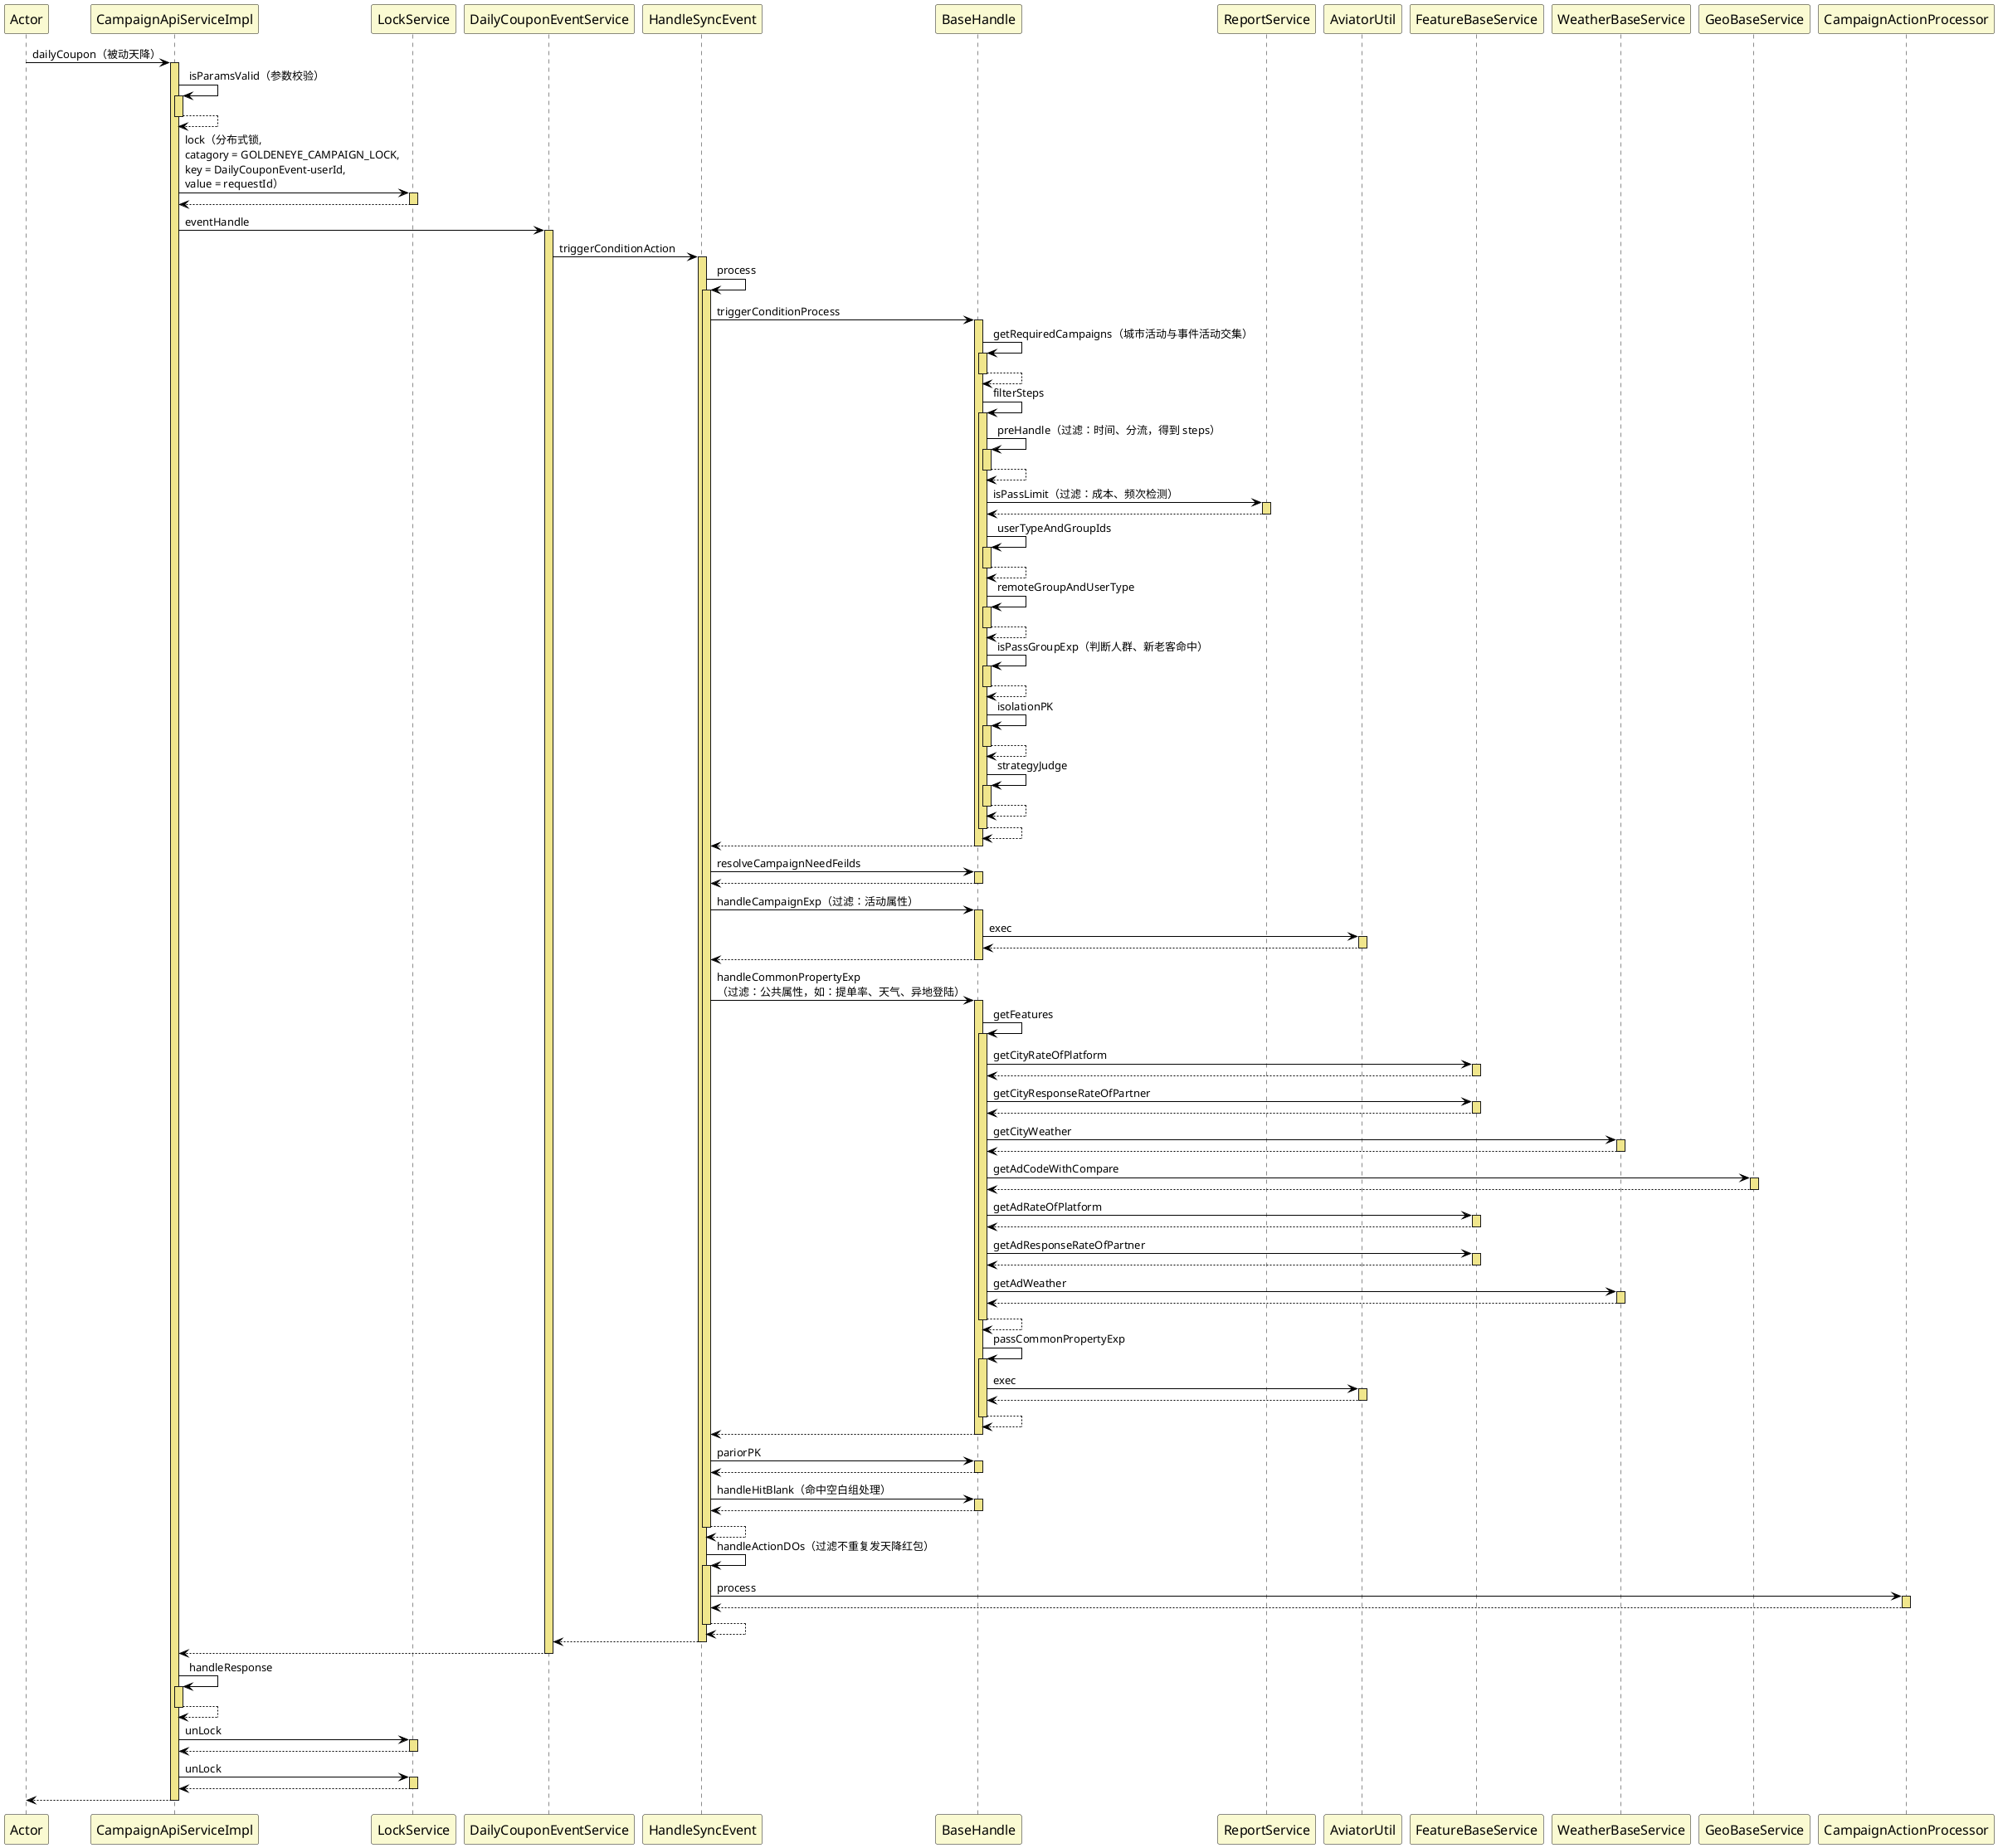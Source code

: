 @startuml
skinparam sequence {
ArrowColor black
'LifeLineBorderColor black
LifeLineBackgroundColor khaki

ParticipantBackgroundColor lightgoldenrodyellow
'ParticipantFontName Impact
ParticipantFontSize 16
}
participant Actor
Actor -> CampaignApiServiceImpl : dailyCoupon（被动天降）
activate CampaignApiServiceImpl
CampaignApiServiceImpl -> CampaignApiServiceImpl : isParamsValid（参数校验）
activate CampaignApiServiceImpl
CampaignApiServiceImpl --> CampaignApiServiceImpl
deactivate CampaignApiServiceImpl
CampaignApiServiceImpl -> LockService : lock（分布式锁,\ncatagory = GOLDENEYE_CAMPAIGN_LOCK,\nkey = DailyCouponEvent-userId,\nvalue = requestId）
activate LockService
LockService --> CampaignApiServiceImpl
deactivate LockService
CampaignApiServiceImpl -> DailyCouponEventService : eventHandle
activate DailyCouponEventService
DailyCouponEventService -> HandleSyncEvent : triggerConditionAction
activate HandleSyncEvent
HandleSyncEvent -> HandleSyncEvent : process
activate HandleSyncEvent
HandleSyncEvent -> BaseHandle : triggerConditionProcess
activate BaseHandle
BaseHandle -> BaseHandle : getRequiredCampaigns（城市活动与事件活动交集）
activate BaseHandle
BaseHandle --> BaseHandle
deactivate BaseHandle
BaseHandle -> BaseHandle : filterSteps
activate BaseHandle
BaseHandle -> BaseHandle : preHandle（过滤：时间、分流，得到 steps）
activate BaseHandle
BaseHandle --> BaseHandle
deactivate BaseHandle
BaseHandle -> ReportService : isPassLimit（过滤：成本、频次检测）
activate ReportService
ReportService --> BaseHandle
deactivate ReportService
BaseHandle -> BaseHandle : userTypeAndGroupIds
activate BaseHandle
BaseHandle --> BaseHandle
deactivate BaseHandle
BaseHandle -> BaseHandle : remoteGroupAndUserType
activate BaseHandle
BaseHandle --> BaseHandle
deactivate BaseHandle
BaseHandle -> BaseHandle : isPassGroupExp（判断人群、新老客命中）
activate BaseHandle
BaseHandle --> BaseHandle
deactivate BaseHandle
BaseHandle -> BaseHandle : isolationPK
activate BaseHandle
BaseHandle --> BaseHandle
deactivate BaseHandle
BaseHandle -> BaseHandle : strategyJudge
activate BaseHandle
BaseHandle --> BaseHandle
deactivate BaseHandle
BaseHandle --> BaseHandle
deactivate BaseHandle
BaseHandle --> HandleSyncEvent
deactivate BaseHandle
HandleSyncEvent -> BaseHandle : resolveCampaignNeedFeilds
activate BaseHandle
BaseHandle --> HandleSyncEvent
deactivate BaseHandle
HandleSyncEvent -> BaseHandle : handleCampaignExp（过滤：活动属性）
activate BaseHandle
BaseHandle -> AviatorUtil : exec
activate AviatorUtil
AviatorUtil --> BaseHandle
deactivate AviatorUtil
BaseHandle --> HandleSyncEvent
deactivate BaseHandle
HandleSyncEvent -> BaseHandle : handleCommonPropertyExp\n（过滤：公共属性，如：提单率、天气、异地登陆）
activate BaseHandle
BaseHandle -> BaseHandle : getFeatures
activate BaseHandle
BaseHandle -> FeatureBaseService : getCityRateOfPlatform
activate FeatureBaseService
FeatureBaseService --> BaseHandle
deactivate FeatureBaseService
BaseHandle -> FeatureBaseService : getCityResponseRateOfPartner
activate FeatureBaseService
FeatureBaseService --> BaseHandle
deactivate FeatureBaseService
BaseHandle -> WeatherBaseService : getCityWeather
activate WeatherBaseService
WeatherBaseService --> BaseHandle
deactivate WeatherBaseService
BaseHandle -> GeoBaseService : getAdCodeWithCompare
activate GeoBaseService
GeoBaseService --> BaseHandle
deactivate GeoBaseService
BaseHandle -> FeatureBaseService : getAdRateOfPlatform
activate FeatureBaseService
FeatureBaseService --> BaseHandle
deactivate FeatureBaseService
BaseHandle -> FeatureBaseService : getAdResponseRateOfPartner
activate FeatureBaseService
FeatureBaseService --> BaseHandle
deactivate FeatureBaseService
BaseHandle -> WeatherBaseService : getAdWeather
activate WeatherBaseService
WeatherBaseService --> BaseHandle
deactivate WeatherBaseService
BaseHandle --> BaseHandle
deactivate BaseHandle
BaseHandle -> BaseHandle : passCommonPropertyExp
activate BaseHandle
BaseHandle -> AviatorUtil : exec
activate AviatorUtil
AviatorUtil --> BaseHandle
deactivate AviatorUtil
BaseHandle --> BaseHandle
deactivate BaseHandle
BaseHandle --> HandleSyncEvent
deactivate BaseHandle
HandleSyncEvent -> BaseHandle : pariorPK
activate BaseHandle
BaseHandle --> HandleSyncEvent
deactivate BaseHandle
HandleSyncEvent -> BaseHandle : handleHitBlank（命中空白组处理）
activate BaseHandle
BaseHandle --> HandleSyncEvent
deactivate BaseHandle
HandleSyncEvent --> HandleSyncEvent
deactivate HandleSyncEvent
HandleSyncEvent -> HandleSyncEvent : handleActionDOs（过滤不重复发天降红包）
activate HandleSyncEvent
HandleSyncEvent -> CampaignActionProcessor : process
activate CampaignActionProcessor
CampaignActionProcessor --> HandleSyncEvent
deactivate CampaignActionProcessor
HandleSyncEvent --> HandleSyncEvent
deactivate HandleSyncEvent
HandleSyncEvent --> DailyCouponEventService
deactivate HandleSyncEvent
DailyCouponEventService --> CampaignApiServiceImpl
deactivate DailyCouponEventService
CampaignApiServiceImpl -> CampaignApiServiceImpl : handleResponse
activate CampaignApiServiceImpl
CampaignApiServiceImpl --> CampaignApiServiceImpl
deactivate CampaignApiServiceImpl
CampaignApiServiceImpl -> LockService : unLock
activate LockService
LockService --> CampaignApiServiceImpl
deactivate LockService
CampaignApiServiceImpl -> LockService : unLock
activate LockService
LockService --> CampaignApiServiceImpl
deactivate LockService
return
@enduml